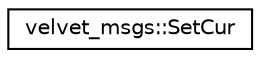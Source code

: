 digraph "Graphical Class Hierarchy"
{
  edge [fontname="Helvetica",fontsize="10",labelfontname="Helvetica",labelfontsize="10"];
  node [fontname="Helvetica",fontsize="10",shape=record];
  rankdir="LR";
  Node1 [label="velvet_msgs::SetCur",height=0.2,width=0.4,color="black", fillcolor="white", style="filled",URL="$classvelvet__msgs_1_1_set_cur.html"];
}

